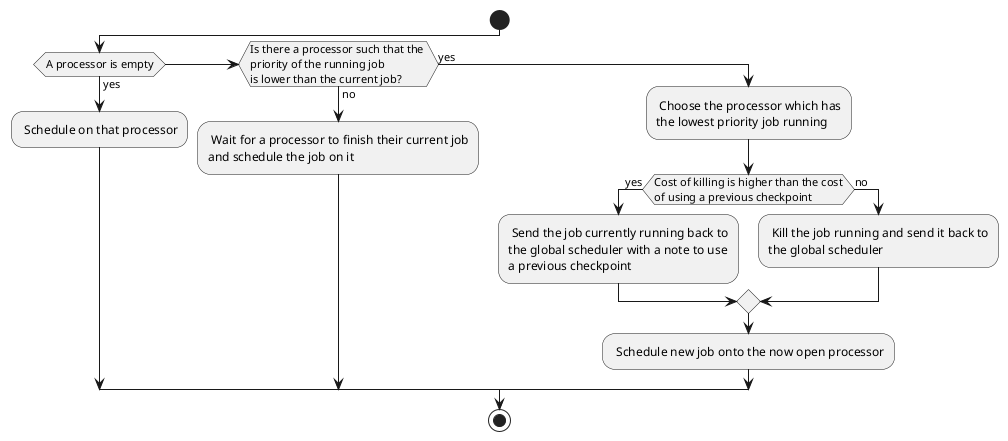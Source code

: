 @startuml

start

if (A processor is empty) then (yes)

: Schedule on that processor;

elseif (Is there a processor such that the 
priority of the running job 
is lower than the current job?) then (no)

: Wait for a processor to finish their current job
and schedule the job on it;

else (yes)

: Choose the processor which has 
the lowest priority job running;

if (Cost of killing is higher than the cost
of using a previous checkpoint) then (yes)

: Send the job currently running back to 
the global scheduler with a note to use
a previous checkpoint;

else (no) 

: Kill the job running and send it back to
the global scheduler;

endif

: Schedule new job onto the now open processor; 

endif

stop

@enduml
